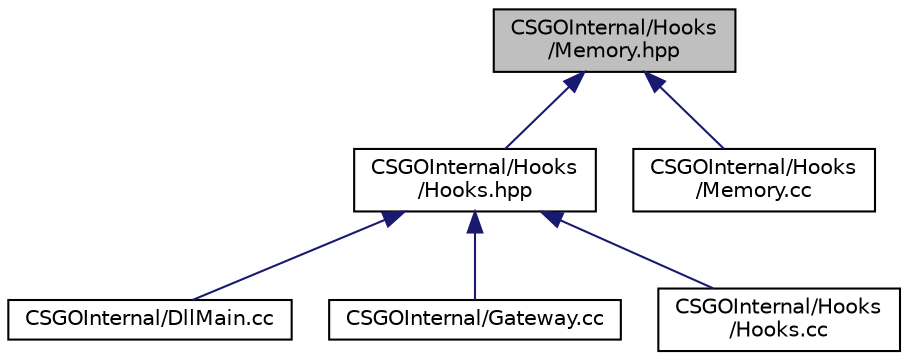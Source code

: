 digraph "CSGOInternal/Hooks/Memory.hpp"
{
 // LATEX_PDF_SIZE
  edge [fontname="Helvetica",fontsize="10",labelfontname="Helvetica",labelfontsize="10"];
  node [fontname="Helvetica",fontsize="10",shape=record];
  Node1 [label="CSGOInternal/Hooks\l/Memory.hpp",height=0.2,width=0.4,color="black", fillcolor="grey75", style="filled", fontcolor="black",tooltip=" "];
  Node1 -> Node2 [dir="back",color="midnightblue",fontsize="10",style="solid",fontname="Helvetica"];
  Node2 [label="CSGOInternal/Hooks\l/Hooks.hpp",height=0.2,width=0.4,color="black", fillcolor="white", style="filled",URL="$_hooks_8hpp.html",tooltip=" "];
  Node2 -> Node3 [dir="back",color="midnightblue",fontsize="10",style="solid",fontname="Helvetica"];
  Node3 [label="CSGOInternal/DllMain.cc",height=0.2,width=0.4,color="black", fillcolor="white", style="filled",URL="$_dll_main_8cc.html",tooltip=" "];
  Node2 -> Node4 [dir="back",color="midnightblue",fontsize="10",style="solid",fontname="Helvetica"];
  Node4 [label="CSGOInternal/Gateway.cc",height=0.2,width=0.4,color="black", fillcolor="white", style="filled",URL="$_gateway_8cc.html",tooltip=" "];
  Node2 -> Node5 [dir="back",color="midnightblue",fontsize="10",style="solid",fontname="Helvetica"];
  Node5 [label="CSGOInternal/Hooks\l/Hooks.cc",height=0.2,width=0.4,color="black", fillcolor="white", style="filled",URL="$_hooks_8cc.html",tooltip=" "];
  Node1 -> Node6 [dir="back",color="midnightblue",fontsize="10",style="solid",fontname="Helvetica"];
  Node6 [label="CSGOInternal/Hooks\l/Memory.cc",height=0.2,width=0.4,color="black", fillcolor="white", style="filled",URL="$_memory_8cc.html",tooltip=" "];
}
